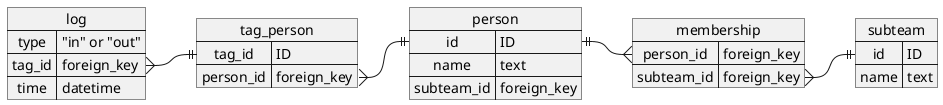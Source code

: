 @startuml

map log {
	type => "in" or "out"
	tag_id => foreign_key
	time => datetime
}

map tag_person {
	tag_id => ID
	person_id => foreign_key
}

map person {
	id => ID
	name => text
	subteam_id => foreign_key
}

map membership {
	person_id => foreign_key
	subteam_id => foreign_key
}

map subteam {
	id => ID
	name => text
}

log::tag_id           }-|| tag_person::tag_id
tag_person::person_id }-|| person::id

person::id ||-{ membership::person_id

membership::subteam_id }-|| subteam::id

@enduml
